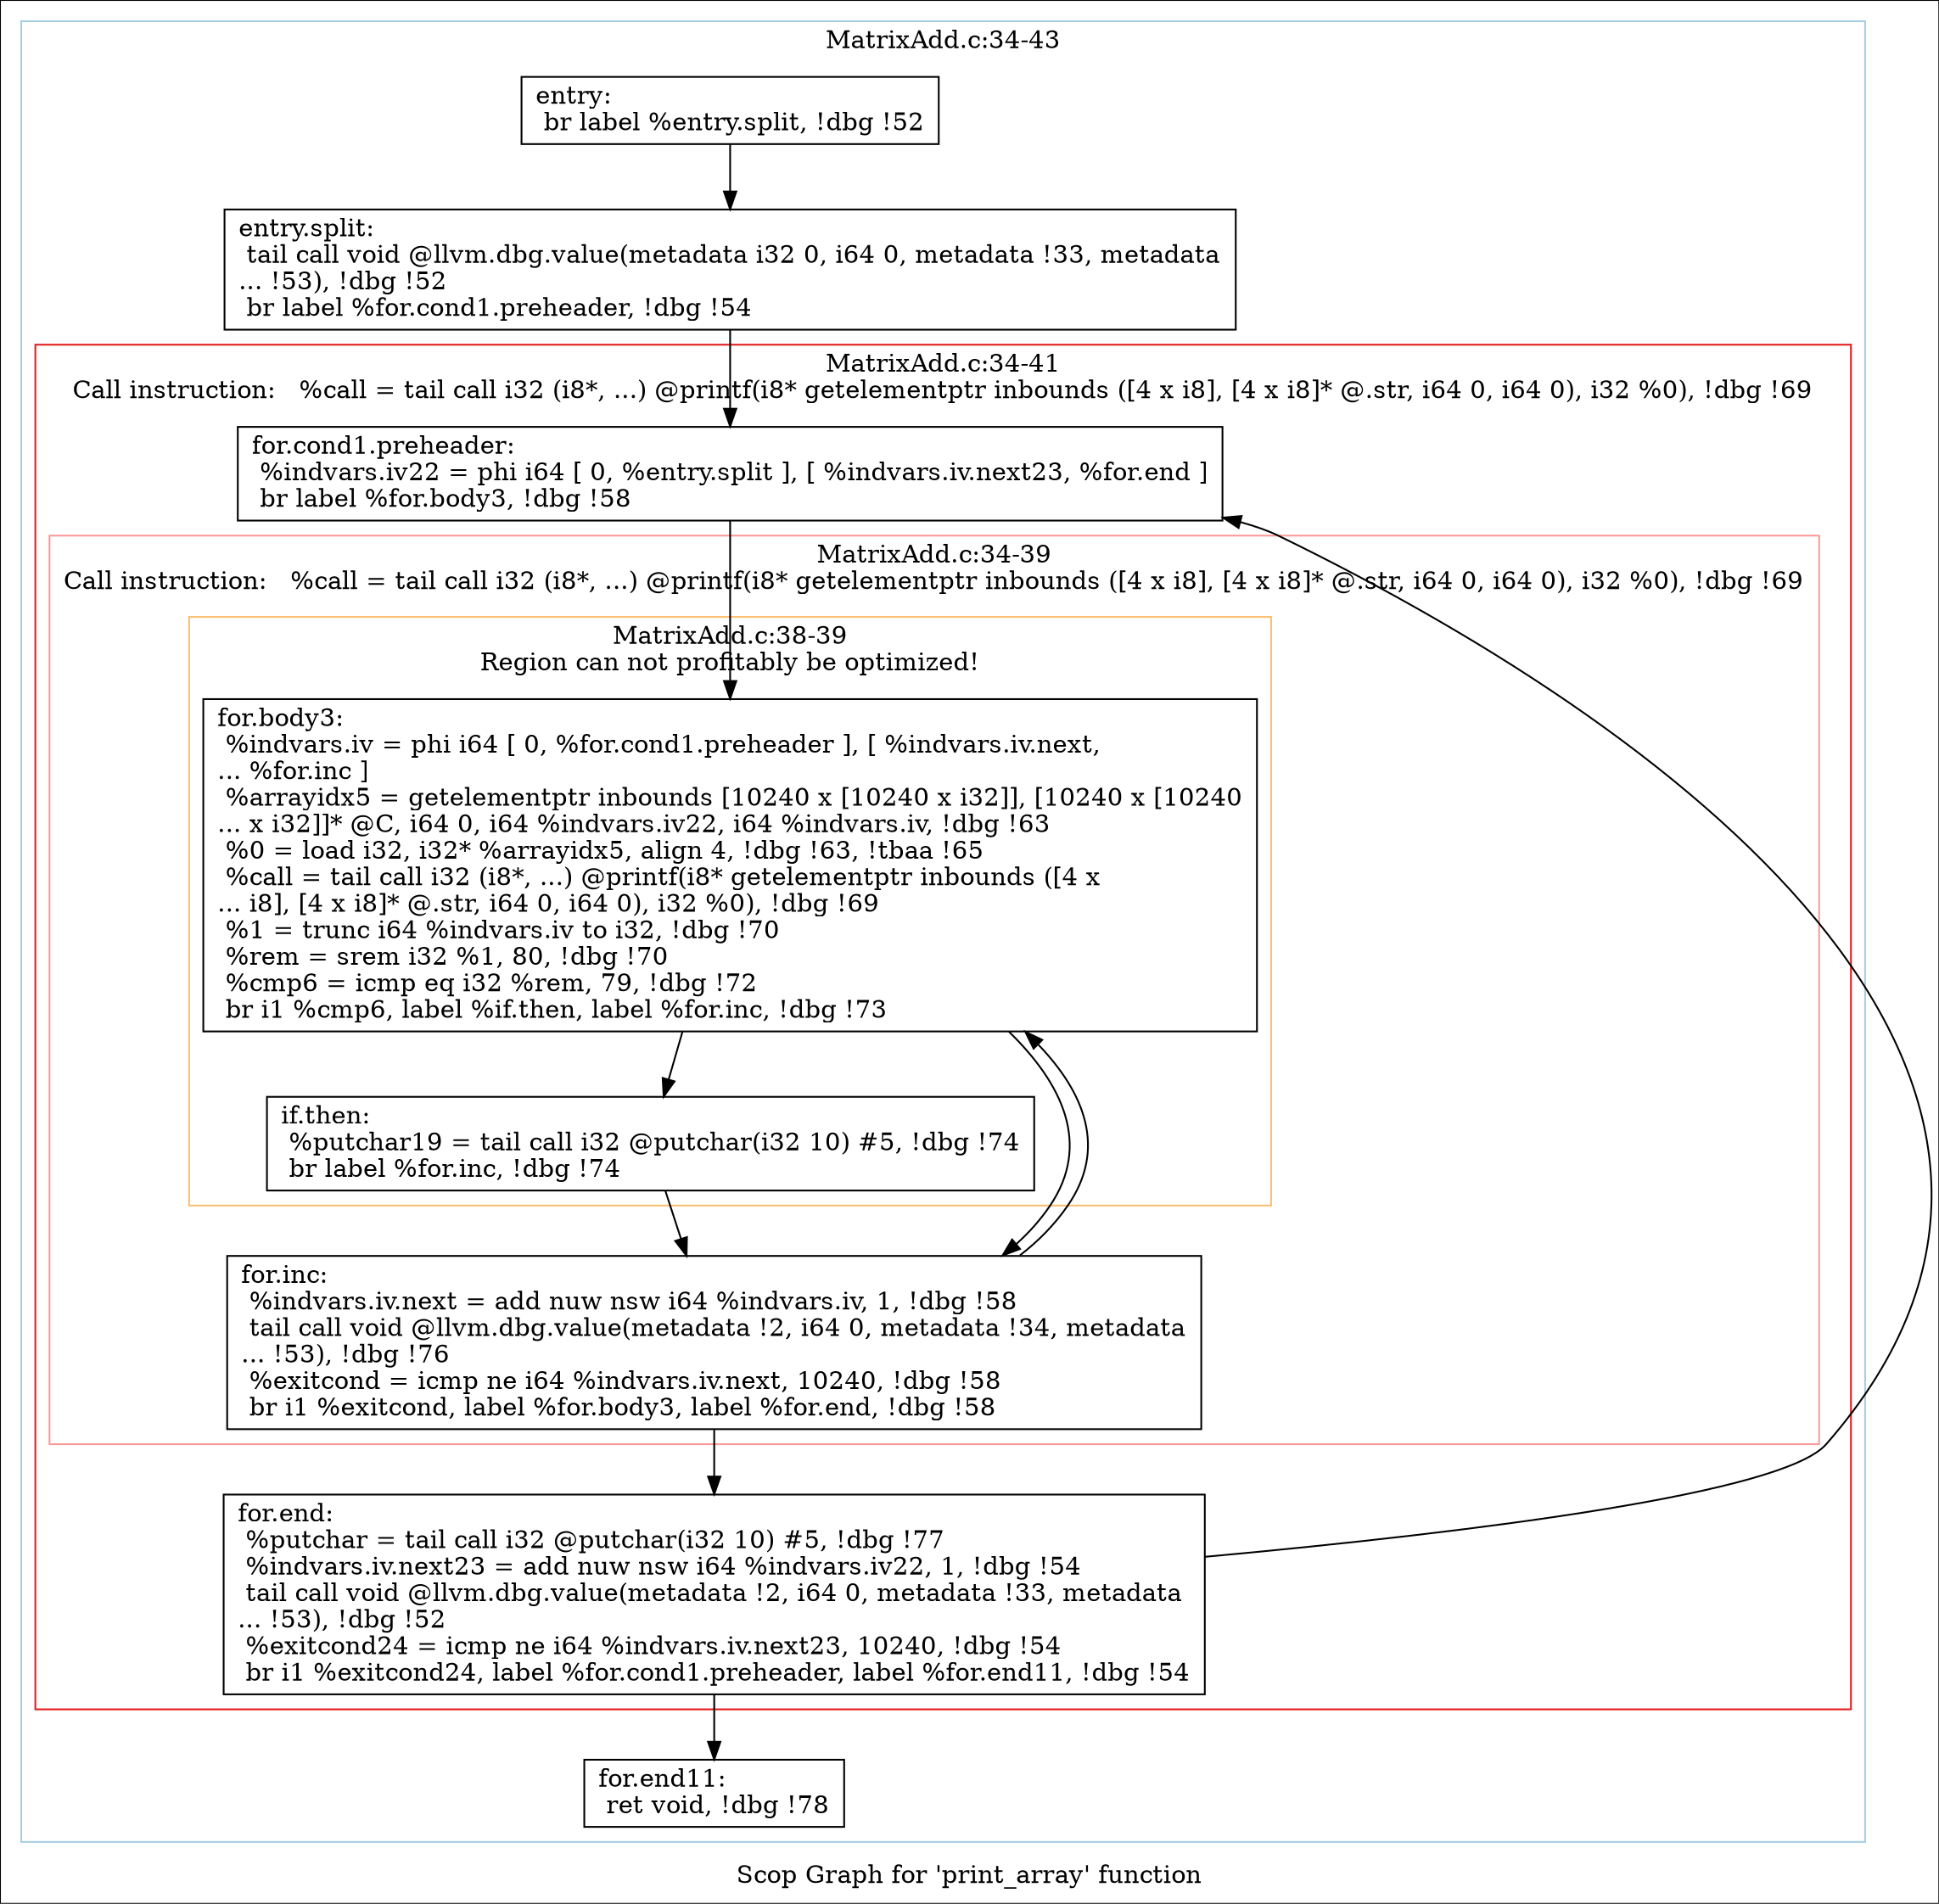 digraph "Scop Graph for 'print_array' function" {
	label="Scop Graph for 'print_array' function";

	Node0x9e20a30 [shape=record,label="{entry:\l  br label %entry.split, !dbg !52\l}"];
	Node0x9e20a30 -> Node0x9e14a40;
	Node0x9e14a40 [shape=record,label="{entry.split:                                      \l  tail call void @llvm.dbg.value(metadata i32 0, i64 0, metadata !33, metadata\l... !53), !dbg !52\l  br label %for.cond1.preheader, !dbg !54\l}"];
	Node0x9e14a40 -> Node0x9e1cb00;
	Node0x9e1cb00 [shape=record,label="{for.cond1.preheader:                              \l  %indvars.iv22 = phi i64 [ 0, %entry.split ], [ %indvars.iv.next23, %for.end ]\l  br label %for.body3, !dbg !58\l}"];
	Node0x9e1cb00 -> Node0x9e1cbe0;
	Node0x9e1cbe0 [shape=record,label="{for.body3:                                        \l  %indvars.iv = phi i64 [ 0, %for.cond1.preheader ], [ %indvars.iv.next,\l... %for.inc ]\l  %arrayidx5 = getelementptr inbounds [10240 x [10240 x i32]], [10240 x [10240\l... x i32]]* @C, i64 0, i64 %indvars.iv22, i64 %indvars.iv, !dbg !63\l  %0 = load i32, i32* %arrayidx5, align 4, !dbg !63, !tbaa !65\l  %call = tail call i32 (i8*, ...) @printf(i8* getelementptr inbounds ([4 x\l... i8], [4 x i8]* @.str, i64 0, i64 0), i32 %0), !dbg !69\l  %1 = trunc i64 %indvars.iv to i32, !dbg !70\l  %rem = srem i32 %1, 80, !dbg !70\l  %cmp6 = icmp eq i32 %rem, 79, !dbg !72\l  br i1 %cmp6, label %if.then, label %for.inc, !dbg !73\l}"];
	Node0x9e1cbe0 -> Node0x9ef5a20;
	Node0x9e1cbe0 -> Node0x9e20b20;
	Node0x9ef5a20 [shape=record,label="{if.then:                                          \l  %putchar19 = tail call i32 @putchar(i32 10) #5, !dbg !74\l  br label %for.inc, !dbg !74\l}"];
	Node0x9ef5a20 -> Node0x9e20b20;
	Node0x9e20b20 [shape=record,label="{for.inc:                                          \l  %indvars.iv.next = add nuw nsw i64 %indvars.iv, 1, !dbg !58\l  tail call void @llvm.dbg.value(metadata !2, i64 0, metadata !34, metadata\l... !53), !dbg !76\l  %exitcond = icmp ne i64 %indvars.iv.next, 10240, !dbg !58\l  br i1 %exitcond, label %for.body3, label %for.end, !dbg !58\l}"];
	Node0x9e20b20 -> Node0x9e1cbe0[constraint=false];
	Node0x9e20b20 -> Node0x9f07900;
	Node0x9f07900 [shape=record,label="{for.end:                                          \l  %putchar = tail call i32 @putchar(i32 10) #5, !dbg !77\l  %indvars.iv.next23 = add nuw nsw i64 %indvars.iv22, 1, !dbg !54\l  tail call void @llvm.dbg.value(metadata !2, i64 0, metadata !33, metadata\l... !53), !dbg !52\l  %exitcond24 = icmp ne i64 %indvars.iv.next23, 10240, !dbg !54\l  br i1 %exitcond24, label %for.cond1.preheader, label %for.end11, !dbg !54\l}"];
	Node0x9f07900 -> Node0x9e1cb00[constraint=false];
	Node0x9f07900 -> Node0x9e18420;
	Node0x9e18420 [shape=record,label="{for.end11:                                        \l  ret void, !dbg !78\l}"];
	colorscheme = "paired12"
        subgraph cluster_0x9e24400 {
          label = "MatrixAdd.c:34-43
";
          style = solid;
          color = 1
          subgraph cluster_0x9e149c0 {
            label = "MatrixAdd.c:34-41
Call instruction:   %call = tail call i32 (i8*, ...) @printf(i8* getelementptr inbounds ([4 x i8], [4 x i8]* @.str, i64 0, i64 0), i32 %0), !dbg !69";
            style = solid;
            color = 6
            subgraph cluster_0x9e1cb60 {
              label = "MatrixAdd.c:34-39
Call instruction:   %call = tail call i32 (i8*, ...) @printf(i8* getelementptr inbounds ([4 x i8], [4 x i8]* @.str, i64 0, i64 0), i32 %0), !dbg !69";
              style = solid;
              color = 5
              subgraph cluster_0x9e1ca80 {
                label = "MatrixAdd.c:38-39
Region can not profitably be optimized!";
                style = solid;
                color = 7
                Node0x9e1cbe0;
                Node0x9ef5a20;
              }
              Node0x9e20b20;
            }
            Node0x9e1cb00;
            Node0x9f07900;
          }
          Node0x9e20a30;
          Node0x9e14a40;
          Node0x9e18420;
        }
}
